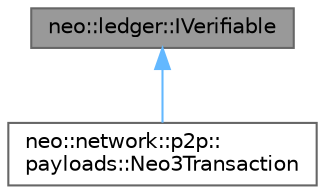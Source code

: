 digraph "neo::ledger::IVerifiable"
{
 // LATEX_PDF_SIZE
  bgcolor="transparent";
  edge [fontname=Helvetica,fontsize=10,labelfontname=Helvetica,labelfontsize=10];
  node [fontname=Helvetica,fontsize=10,shape=box,height=0.2,width=0.4];
  Node1 [id="Node000001",label="neo::ledger::IVerifiable",height=0.2,width=0.4,color="gray40", fillcolor="grey60", style="filled", fontcolor="black",tooltip="Interface for verifiable items in the Neo network."];
  Node1 -> Node2 [id="edge2_Node000001_Node000002",dir="back",color="steelblue1",style="solid",tooltip=" "];
  Node2 [id="Node000002",label="neo::network::p2p::\lpayloads::Neo3Transaction",height=0.2,width=0.4,color="gray40", fillcolor="white", style="filled",URL="$classneo_1_1network_1_1p2p_1_1payloads_1_1_neo3_transaction.html",tooltip="Represents a Neo N3 transaction."];
}
